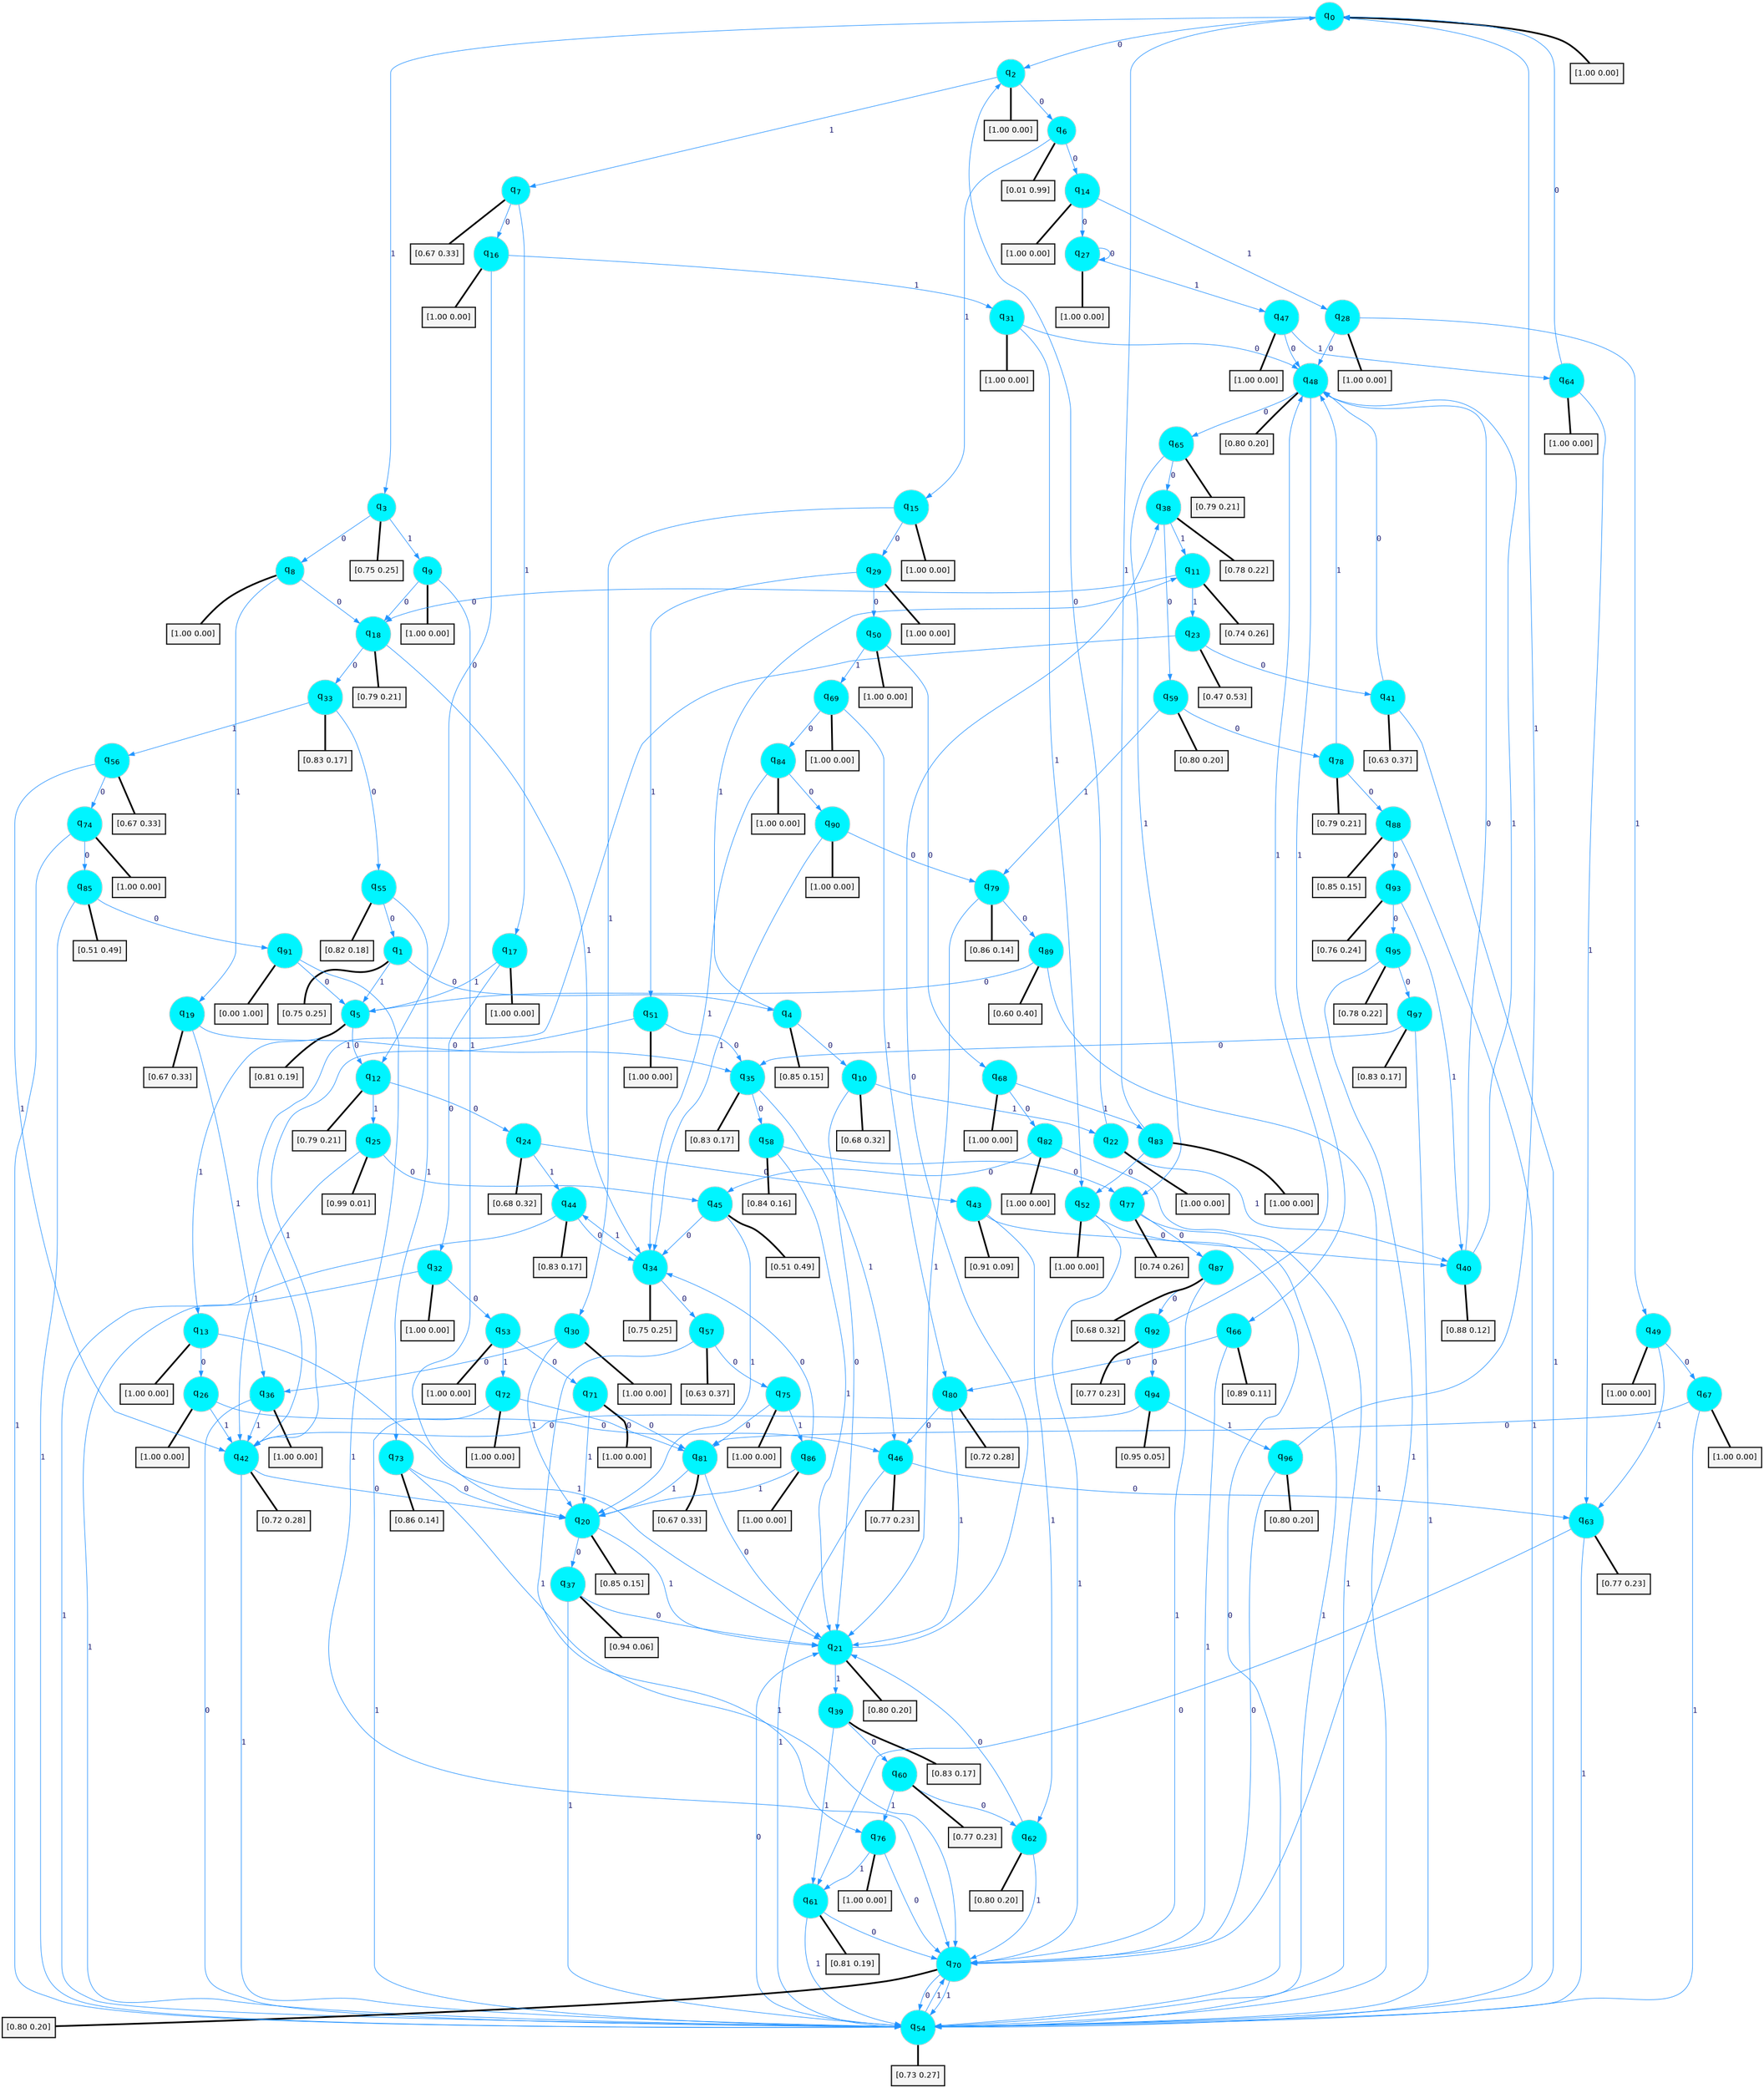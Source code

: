 digraph G {
graph [
bgcolor=transparent, dpi=300, rankdir=TD, size="40,25"];
node [
color=gray, fillcolor=turquoise1, fontcolor=black, fontname=Helvetica, fontsize=16, fontweight=bold, shape=circle, style=filled];
edge [
arrowsize=1, color=dodgerblue1, fontcolor=midnightblue, fontname=courier, fontweight=bold, penwidth=1, style=solid, weight=20];
0[label=<q<SUB>0</SUB>>];
1[label=<q<SUB>1</SUB>>];
2[label=<q<SUB>2</SUB>>];
3[label=<q<SUB>3</SUB>>];
4[label=<q<SUB>4</SUB>>];
5[label=<q<SUB>5</SUB>>];
6[label=<q<SUB>6</SUB>>];
7[label=<q<SUB>7</SUB>>];
8[label=<q<SUB>8</SUB>>];
9[label=<q<SUB>9</SUB>>];
10[label=<q<SUB>10</SUB>>];
11[label=<q<SUB>11</SUB>>];
12[label=<q<SUB>12</SUB>>];
13[label=<q<SUB>13</SUB>>];
14[label=<q<SUB>14</SUB>>];
15[label=<q<SUB>15</SUB>>];
16[label=<q<SUB>16</SUB>>];
17[label=<q<SUB>17</SUB>>];
18[label=<q<SUB>18</SUB>>];
19[label=<q<SUB>19</SUB>>];
20[label=<q<SUB>20</SUB>>];
21[label=<q<SUB>21</SUB>>];
22[label=<q<SUB>22</SUB>>];
23[label=<q<SUB>23</SUB>>];
24[label=<q<SUB>24</SUB>>];
25[label=<q<SUB>25</SUB>>];
26[label=<q<SUB>26</SUB>>];
27[label=<q<SUB>27</SUB>>];
28[label=<q<SUB>28</SUB>>];
29[label=<q<SUB>29</SUB>>];
30[label=<q<SUB>30</SUB>>];
31[label=<q<SUB>31</SUB>>];
32[label=<q<SUB>32</SUB>>];
33[label=<q<SUB>33</SUB>>];
34[label=<q<SUB>34</SUB>>];
35[label=<q<SUB>35</SUB>>];
36[label=<q<SUB>36</SUB>>];
37[label=<q<SUB>37</SUB>>];
38[label=<q<SUB>38</SUB>>];
39[label=<q<SUB>39</SUB>>];
40[label=<q<SUB>40</SUB>>];
41[label=<q<SUB>41</SUB>>];
42[label=<q<SUB>42</SUB>>];
43[label=<q<SUB>43</SUB>>];
44[label=<q<SUB>44</SUB>>];
45[label=<q<SUB>45</SUB>>];
46[label=<q<SUB>46</SUB>>];
47[label=<q<SUB>47</SUB>>];
48[label=<q<SUB>48</SUB>>];
49[label=<q<SUB>49</SUB>>];
50[label=<q<SUB>50</SUB>>];
51[label=<q<SUB>51</SUB>>];
52[label=<q<SUB>52</SUB>>];
53[label=<q<SUB>53</SUB>>];
54[label=<q<SUB>54</SUB>>];
55[label=<q<SUB>55</SUB>>];
56[label=<q<SUB>56</SUB>>];
57[label=<q<SUB>57</SUB>>];
58[label=<q<SUB>58</SUB>>];
59[label=<q<SUB>59</SUB>>];
60[label=<q<SUB>60</SUB>>];
61[label=<q<SUB>61</SUB>>];
62[label=<q<SUB>62</SUB>>];
63[label=<q<SUB>63</SUB>>];
64[label=<q<SUB>64</SUB>>];
65[label=<q<SUB>65</SUB>>];
66[label=<q<SUB>66</SUB>>];
67[label=<q<SUB>67</SUB>>];
68[label=<q<SUB>68</SUB>>];
69[label=<q<SUB>69</SUB>>];
70[label=<q<SUB>70</SUB>>];
71[label=<q<SUB>71</SUB>>];
72[label=<q<SUB>72</SUB>>];
73[label=<q<SUB>73</SUB>>];
74[label=<q<SUB>74</SUB>>];
75[label=<q<SUB>75</SUB>>];
76[label=<q<SUB>76</SUB>>];
77[label=<q<SUB>77</SUB>>];
78[label=<q<SUB>78</SUB>>];
79[label=<q<SUB>79</SUB>>];
80[label=<q<SUB>80</SUB>>];
81[label=<q<SUB>81</SUB>>];
82[label=<q<SUB>82</SUB>>];
83[label=<q<SUB>83</SUB>>];
84[label=<q<SUB>84</SUB>>];
85[label=<q<SUB>85</SUB>>];
86[label=<q<SUB>86</SUB>>];
87[label=<q<SUB>87</SUB>>];
88[label=<q<SUB>88</SUB>>];
89[label=<q<SUB>89</SUB>>];
90[label=<q<SUB>90</SUB>>];
91[label=<q<SUB>91</SUB>>];
92[label=<q<SUB>92</SUB>>];
93[label=<q<SUB>93</SUB>>];
94[label=<q<SUB>94</SUB>>];
95[label=<q<SUB>95</SUB>>];
96[label=<q<SUB>96</SUB>>];
97[label=<q<SUB>97</SUB>>];
98[label="[1.00 0.00]", shape=box,fontcolor=black, fontname=Helvetica, fontsize=14, penwidth=2, fillcolor=whitesmoke,color=black];
99[label="[0.75 0.25]", shape=box,fontcolor=black, fontname=Helvetica, fontsize=14, penwidth=2, fillcolor=whitesmoke,color=black];
100[label="[1.00 0.00]", shape=box,fontcolor=black, fontname=Helvetica, fontsize=14, penwidth=2, fillcolor=whitesmoke,color=black];
101[label="[0.75 0.25]", shape=box,fontcolor=black, fontname=Helvetica, fontsize=14, penwidth=2, fillcolor=whitesmoke,color=black];
102[label="[0.85 0.15]", shape=box,fontcolor=black, fontname=Helvetica, fontsize=14, penwidth=2, fillcolor=whitesmoke,color=black];
103[label="[0.81 0.19]", shape=box,fontcolor=black, fontname=Helvetica, fontsize=14, penwidth=2, fillcolor=whitesmoke,color=black];
104[label="[0.01 0.99]", shape=box,fontcolor=black, fontname=Helvetica, fontsize=14, penwidth=2, fillcolor=whitesmoke,color=black];
105[label="[0.67 0.33]", shape=box,fontcolor=black, fontname=Helvetica, fontsize=14, penwidth=2, fillcolor=whitesmoke,color=black];
106[label="[1.00 0.00]", shape=box,fontcolor=black, fontname=Helvetica, fontsize=14, penwidth=2, fillcolor=whitesmoke,color=black];
107[label="[1.00 0.00]", shape=box,fontcolor=black, fontname=Helvetica, fontsize=14, penwidth=2, fillcolor=whitesmoke,color=black];
108[label="[0.68 0.32]", shape=box,fontcolor=black, fontname=Helvetica, fontsize=14, penwidth=2, fillcolor=whitesmoke,color=black];
109[label="[0.74 0.26]", shape=box,fontcolor=black, fontname=Helvetica, fontsize=14, penwidth=2, fillcolor=whitesmoke,color=black];
110[label="[0.79 0.21]", shape=box,fontcolor=black, fontname=Helvetica, fontsize=14, penwidth=2, fillcolor=whitesmoke,color=black];
111[label="[1.00 0.00]", shape=box,fontcolor=black, fontname=Helvetica, fontsize=14, penwidth=2, fillcolor=whitesmoke,color=black];
112[label="[1.00 0.00]", shape=box,fontcolor=black, fontname=Helvetica, fontsize=14, penwidth=2, fillcolor=whitesmoke,color=black];
113[label="[1.00 0.00]", shape=box,fontcolor=black, fontname=Helvetica, fontsize=14, penwidth=2, fillcolor=whitesmoke,color=black];
114[label="[1.00 0.00]", shape=box,fontcolor=black, fontname=Helvetica, fontsize=14, penwidth=2, fillcolor=whitesmoke,color=black];
115[label="[1.00 0.00]", shape=box,fontcolor=black, fontname=Helvetica, fontsize=14, penwidth=2, fillcolor=whitesmoke,color=black];
116[label="[0.79 0.21]", shape=box,fontcolor=black, fontname=Helvetica, fontsize=14, penwidth=2, fillcolor=whitesmoke,color=black];
117[label="[0.67 0.33]", shape=box,fontcolor=black, fontname=Helvetica, fontsize=14, penwidth=2, fillcolor=whitesmoke,color=black];
118[label="[0.85 0.15]", shape=box,fontcolor=black, fontname=Helvetica, fontsize=14, penwidth=2, fillcolor=whitesmoke,color=black];
119[label="[0.80 0.20]", shape=box,fontcolor=black, fontname=Helvetica, fontsize=14, penwidth=2, fillcolor=whitesmoke,color=black];
120[label="[1.00 0.00]", shape=box,fontcolor=black, fontname=Helvetica, fontsize=14, penwidth=2, fillcolor=whitesmoke,color=black];
121[label="[0.47 0.53]", shape=box,fontcolor=black, fontname=Helvetica, fontsize=14, penwidth=2, fillcolor=whitesmoke,color=black];
122[label="[0.68 0.32]", shape=box,fontcolor=black, fontname=Helvetica, fontsize=14, penwidth=2, fillcolor=whitesmoke,color=black];
123[label="[0.99 0.01]", shape=box,fontcolor=black, fontname=Helvetica, fontsize=14, penwidth=2, fillcolor=whitesmoke,color=black];
124[label="[1.00 0.00]", shape=box,fontcolor=black, fontname=Helvetica, fontsize=14, penwidth=2, fillcolor=whitesmoke,color=black];
125[label="[1.00 0.00]", shape=box,fontcolor=black, fontname=Helvetica, fontsize=14, penwidth=2, fillcolor=whitesmoke,color=black];
126[label="[1.00 0.00]", shape=box,fontcolor=black, fontname=Helvetica, fontsize=14, penwidth=2, fillcolor=whitesmoke,color=black];
127[label="[1.00 0.00]", shape=box,fontcolor=black, fontname=Helvetica, fontsize=14, penwidth=2, fillcolor=whitesmoke,color=black];
128[label="[1.00 0.00]", shape=box,fontcolor=black, fontname=Helvetica, fontsize=14, penwidth=2, fillcolor=whitesmoke,color=black];
129[label="[1.00 0.00]", shape=box,fontcolor=black, fontname=Helvetica, fontsize=14, penwidth=2, fillcolor=whitesmoke,color=black];
130[label="[1.00 0.00]", shape=box,fontcolor=black, fontname=Helvetica, fontsize=14, penwidth=2, fillcolor=whitesmoke,color=black];
131[label="[0.83 0.17]", shape=box,fontcolor=black, fontname=Helvetica, fontsize=14, penwidth=2, fillcolor=whitesmoke,color=black];
132[label="[0.75 0.25]", shape=box,fontcolor=black, fontname=Helvetica, fontsize=14, penwidth=2, fillcolor=whitesmoke,color=black];
133[label="[0.83 0.17]", shape=box,fontcolor=black, fontname=Helvetica, fontsize=14, penwidth=2, fillcolor=whitesmoke,color=black];
134[label="[1.00 0.00]", shape=box,fontcolor=black, fontname=Helvetica, fontsize=14, penwidth=2, fillcolor=whitesmoke,color=black];
135[label="[0.94 0.06]", shape=box,fontcolor=black, fontname=Helvetica, fontsize=14, penwidth=2, fillcolor=whitesmoke,color=black];
136[label="[0.78 0.22]", shape=box,fontcolor=black, fontname=Helvetica, fontsize=14, penwidth=2, fillcolor=whitesmoke,color=black];
137[label="[0.83 0.17]", shape=box,fontcolor=black, fontname=Helvetica, fontsize=14, penwidth=2, fillcolor=whitesmoke,color=black];
138[label="[0.88 0.12]", shape=box,fontcolor=black, fontname=Helvetica, fontsize=14, penwidth=2, fillcolor=whitesmoke,color=black];
139[label="[0.63 0.37]", shape=box,fontcolor=black, fontname=Helvetica, fontsize=14, penwidth=2, fillcolor=whitesmoke,color=black];
140[label="[0.72 0.28]", shape=box,fontcolor=black, fontname=Helvetica, fontsize=14, penwidth=2, fillcolor=whitesmoke,color=black];
141[label="[0.91 0.09]", shape=box,fontcolor=black, fontname=Helvetica, fontsize=14, penwidth=2, fillcolor=whitesmoke,color=black];
142[label="[0.83 0.17]", shape=box,fontcolor=black, fontname=Helvetica, fontsize=14, penwidth=2, fillcolor=whitesmoke,color=black];
143[label="[0.51 0.49]", shape=box,fontcolor=black, fontname=Helvetica, fontsize=14, penwidth=2, fillcolor=whitesmoke,color=black];
144[label="[0.77 0.23]", shape=box,fontcolor=black, fontname=Helvetica, fontsize=14, penwidth=2, fillcolor=whitesmoke,color=black];
145[label="[1.00 0.00]", shape=box,fontcolor=black, fontname=Helvetica, fontsize=14, penwidth=2, fillcolor=whitesmoke,color=black];
146[label="[0.80 0.20]", shape=box,fontcolor=black, fontname=Helvetica, fontsize=14, penwidth=2, fillcolor=whitesmoke,color=black];
147[label="[1.00 0.00]", shape=box,fontcolor=black, fontname=Helvetica, fontsize=14, penwidth=2, fillcolor=whitesmoke,color=black];
148[label="[1.00 0.00]", shape=box,fontcolor=black, fontname=Helvetica, fontsize=14, penwidth=2, fillcolor=whitesmoke,color=black];
149[label="[1.00 0.00]", shape=box,fontcolor=black, fontname=Helvetica, fontsize=14, penwidth=2, fillcolor=whitesmoke,color=black];
150[label="[1.00 0.00]", shape=box,fontcolor=black, fontname=Helvetica, fontsize=14, penwidth=2, fillcolor=whitesmoke,color=black];
151[label="[1.00 0.00]", shape=box,fontcolor=black, fontname=Helvetica, fontsize=14, penwidth=2, fillcolor=whitesmoke,color=black];
152[label="[0.73 0.27]", shape=box,fontcolor=black, fontname=Helvetica, fontsize=14, penwidth=2, fillcolor=whitesmoke,color=black];
153[label="[0.82 0.18]", shape=box,fontcolor=black, fontname=Helvetica, fontsize=14, penwidth=2, fillcolor=whitesmoke,color=black];
154[label="[0.67 0.33]", shape=box,fontcolor=black, fontname=Helvetica, fontsize=14, penwidth=2, fillcolor=whitesmoke,color=black];
155[label="[0.63 0.37]", shape=box,fontcolor=black, fontname=Helvetica, fontsize=14, penwidth=2, fillcolor=whitesmoke,color=black];
156[label="[0.84 0.16]", shape=box,fontcolor=black, fontname=Helvetica, fontsize=14, penwidth=2, fillcolor=whitesmoke,color=black];
157[label="[0.80 0.20]", shape=box,fontcolor=black, fontname=Helvetica, fontsize=14, penwidth=2, fillcolor=whitesmoke,color=black];
158[label="[0.77 0.23]", shape=box,fontcolor=black, fontname=Helvetica, fontsize=14, penwidth=2, fillcolor=whitesmoke,color=black];
159[label="[0.81 0.19]", shape=box,fontcolor=black, fontname=Helvetica, fontsize=14, penwidth=2, fillcolor=whitesmoke,color=black];
160[label="[0.80 0.20]", shape=box,fontcolor=black, fontname=Helvetica, fontsize=14, penwidth=2, fillcolor=whitesmoke,color=black];
161[label="[0.77 0.23]", shape=box,fontcolor=black, fontname=Helvetica, fontsize=14, penwidth=2, fillcolor=whitesmoke,color=black];
162[label="[1.00 0.00]", shape=box,fontcolor=black, fontname=Helvetica, fontsize=14, penwidth=2, fillcolor=whitesmoke,color=black];
163[label="[0.79 0.21]", shape=box,fontcolor=black, fontname=Helvetica, fontsize=14, penwidth=2, fillcolor=whitesmoke,color=black];
164[label="[0.89 0.11]", shape=box,fontcolor=black, fontname=Helvetica, fontsize=14, penwidth=2, fillcolor=whitesmoke,color=black];
165[label="[1.00 0.00]", shape=box,fontcolor=black, fontname=Helvetica, fontsize=14, penwidth=2, fillcolor=whitesmoke,color=black];
166[label="[1.00 0.00]", shape=box,fontcolor=black, fontname=Helvetica, fontsize=14, penwidth=2, fillcolor=whitesmoke,color=black];
167[label="[1.00 0.00]", shape=box,fontcolor=black, fontname=Helvetica, fontsize=14, penwidth=2, fillcolor=whitesmoke,color=black];
168[label="[0.80 0.20]", shape=box,fontcolor=black, fontname=Helvetica, fontsize=14, penwidth=2, fillcolor=whitesmoke,color=black];
169[label="[1.00 0.00]", shape=box,fontcolor=black, fontname=Helvetica, fontsize=14, penwidth=2, fillcolor=whitesmoke,color=black];
170[label="[1.00 0.00]", shape=box,fontcolor=black, fontname=Helvetica, fontsize=14, penwidth=2, fillcolor=whitesmoke,color=black];
171[label="[0.86 0.14]", shape=box,fontcolor=black, fontname=Helvetica, fontsize=14, penwidth=2, fillcolor=whitesmoke,color=black];
172[label="[1.00 0.00]", shape=box,fontcolor=black, fontname=Helvetica, fontsize=14, penwidth=2, fillcolor=whitesmoke,color=black];
173[label="[1.00 0.00]", shape=box,fontcolor=black, fontname=Helvetica, fontsize=14, penwidth=2, fillcolor=whitesmoke,color=black];
174[label="[1.00 0.00]", shape=box,fontcolor=black, fontname=Helvetica, fontsize=14, penwidth=2, fillcolor=whitesmoke,color=black];
175[label="[0.74 0.26]", shape=box,fontcolor=black, fontname=Helvetica, fontsize=14, penwidth=2, fillcolor=whitesmoke,color=black];
176[label="[0.79 0.21]", shape=box,fontcolor=black, fontname=Helvetica, fontsize=14, penwidth=2, fillcolor=whitesmoke,color=black];
177[label="[0.86 0.14]", shape=box,fontcolor=black, fontname=Helvetica, fontsize=14, penwidth=2, fillcolor=whitesmoke,color=black];
178[label="[0.72 0.28]", shape=box,fontcolor=black, fontname=Helvetica, fontsize=14, penwidth=2, fillcolor=whitesmoke,color=black];
179[label="[0.67 0.33]", shape=box,fontcolor=black, fontname=Helvetica, fontsize=14, penwidth=2, fillcolor=whitesmoke,color=black];
180[label="[1.00 0.00]", shape=box,fontcolor=black, fontname=Helvetica, fontsize=14, penwidth=2, fillcolor=whitesmoke,color=black];
181[label="[1.00 0.00]", shape=box,fontcolor=black, fontname=Helvetica, fontsize=14, penwidth=2, fillcolor=whitesmoke,color=black];
182[label="[1.00 0.00]", shape=box,fontcolor=black, fontname=Helvetica, fontsize=14, penwidth=2, fillcolor=whitesmoke,color=black];
183[label="[0.51 0.49]", shape=box,fontcolor=black, fontname=Helvetica, fontsize=14, penwidth=2, fillcolor=whitesmoke,color=black];
184[label="[1.00 0.00]", shape=box,fontcolor=black, fontname=Helvetica, fontsize=14, penwidth=2, fillcolor=whitesmoke,color=black];
185[label="[0.68 0.32]", shape=box,fontcolor=black, fontname=Helvetica, fontsize=14, penwidth=2, fillcolor=whitesmoke,color=black];
186[label="[0.85 0.15]", shape=box,fontcolor=black, fontname=Helvetica, fontsize=14, penwidth=2, fillcolor=whitesmoke,color=black];
187[label="[0.60 0.40]", shape=box,fontcolor=black, fontname=Helvetica, fontsize=14, penwidth=2, fillcolor=whitesmoke,color=black];
188[label="[1.00 0.00]", shape=box,fontcolor=black, fontname=Helvetica, fontsize=14, penwidth=2, fillcolor=whitesmoke,color=black];
189[label="[0.00 1.00]", shape=box,fontcolor=black, fontname=Helvetica, fontsize=14, penwidth=2, fillcolor=whitesmoke,color=black];
190[label="[0.77 0.23]", shape=box,fontcolor=black, fontname=Helvetica, fontsize=14, penwidth=2, fillcolor=whitesmoke,color=black];
191[label="[0.76 0.24]", shape=box,fontcolor=black, fontname=Helvetica, fontsize=14, penwidth=2, fillcolor=whitesmoke,color=black];
192[label="[0.95 0.05]", shape=box,fontcolor=black, fontname=Helvetica, fontsize=14, penwidth=2, fillcolor=whitesmoke,color=black];
193[label="[0.78 0.22]", shape=box,fontcolor=black, fontname=Helvetica, fontsize=14, penwidth=2, fillcolor=whitesmoke,color=black];
194[label="[0.80 0.20]", shape=box,fontcolor=black, fontname=Helvetica, fontsize=14, penwidth=2, fillcolor=whitesmoke,color=black];
195[label="[0.83 0.17]", shape=box,fontcolor=black, fontname=Helvetica, fontsize=14, penwidth=2, fillcolor=whitesmoke,color=black];
0->2 [label=0];
0->3 [label=1];
0->98 [arrowhead=none, penwidth=3,color=black];
1->4 [label=0];
1->5 [label=1];
1->99 [arrowhead=none, penwidth=3,color=black];
2->6 [label=0];
2->7 [label=1];
2->100 [arrowhead=none, penwidth=3,color=black];
3->8 [label=0];
3->9 [label=1];
3->101 [arrowhead=none, penwidth=3,color=black];
4->10 [label=0];
4->11 [label=1];
4->102 [arrowhead=none, penwidth=3,color=black];
5->12 [label=0];
5->13 [label=1];
5->103 [arrowhead=none, penwidth=3,color=black];
6->14 [label=0];
6->15 [label=1];
6->104 [arrowhead=none, penwidth=3,color=black];
7->16 [label=0];
7->17 [label=1];
7->105 [arrowhead=none, penwidth=3,color=black];
8->18 [label=0];
8->19 [label=1];
8->106 [arrowhead=none, penwidth=3,color=black];
9->18 [label=0];
9->20 [label=1];
9->107 [arrowhead=none, penwidth=3,color=black];
10->21 [label=0];
10->22 [label=1];
10->108 [arrowhead=none, penwidth=3,color=black];
11->18 [label=0];
11->23 [label=1];
11->109 [arrowhead=none, penwidth=3,color=black];
12->24 [label=0];
12->25 [label=1];
12->110 [arrowhead=none, penwidth=3,color=black];
13->26 [label=0];
13->21 [label=1];
13->111 [arrowhead=none, penwidth=3,color=black];
14->27 [label=0];
14->28 [label=1];
14->112 [arrowhead=none, penwidth=3,color=black];
15->29 [label=0];
15->30 [label=1];
15->113 [arrowhead=none, penwidth=3,color=black];
16->12 [label=0];
16->31 [label=1];
16->114 [arrowhead=none, penwidth=3,color=black];
17->32 [label=0];
17->5 [label=1];
17->115 [arrowhead=none, penwidth=3,color=black];
18->33 [label=0];
18->34 [label=1];
18->116 [arrowhead=none, penwidth=3,color=black];
19->35 [label=0];
19->36 [label=1];
19->117 [arrowhead=none, penwidth=3,color=black];
20->37 [label=0];
20->21 [label=1];
20->118 [arrowhead=none, penwidth=3,color=black];
21->38 [label=0];
21->39 [label=1];
21->119 [arrowhead=none, penwidth=3,color=black];
22->2 [label=0];
22->40 [label=1];
22->120 [arrowhead=none, penwidth=3,color=black];
23->41 [label=0];
23->42 [label=1];
23->121 [arrowhead=none, penwidth=3,color=black];
24->43 [label=0];
24->44 [label=1];
24->122 [arrowhead=none, penwidth=3,color=black];
25->45 [label=0];
25->42 [label=1];
25->123 [arrowhead=none, penwidth=3,color=black];
26->46 [label=0];
26->42 [label=1];
26->124 [arrowhead=none, penwidth=3,color=black];
27->27 [label=0];
27->47 [label=1];
27->125 [arrowhead=none, penwidth=3,color=black];
28->48 [label=0];
28->49 [label=1];
28->126 [arrowhead=none, penwidth=3,color=black];
29->50 [label=0];
29->51 [label=1];
29->127 [arrowhead=none, penwidth=3,color=black];
30->36 [label=0];
30->20 [label=1];
30->128 [arrowhead=none, penwidth=3,color=black];
31->48 [label=0];
31->52 [label=1];
31->129 [arrowhead=none, penwidth=3,color=black];
32->53 [label=0];
32->54 [label=1];
32->130 [arrowhead=none, penwidth=3,color=black];
33->55 [label=0];
33->56 [label=1];
33->131 [arrowhead=none, penwidth=3,color=black];
34->57 [label=0];
34->44 [label=1];
34->132 [arrowhead=none, penwidth=3,color=black];
35->58 [label=0];
35->46 [label=1];
35->133 [arrowhead=none, penwidth=3,color=black];
36->54 [label=0];
36->42 [label=1];
36->134 [arrowhead=none, penwidth=3,color=black];
37->21 [label=0];
37->54 [label=1];
37->135 [arrowhead=none, penwidth=3,color=black];
38->59 [label=0];
38->11 [label=1];
38->136 [arrowhead=none, penwidth=3,color=black];
39->60 [label=0];
39->61 [label=1];
39->137 [arrowhead=none, penwidth=3,color=black];
40->48 [label=0];
40->48 [label=1];
40->138 [arrowhead=none, penwidth=3,color=black];
41->48 [label=0];
41->54 [label=1];
41->139 [arrowhead=none, penwidth=3,color=black];
42->20 [label=0];
42->54 [label=1];
42->140 [arrowhead=none, penwidth=3,color=black];
43->40 [label=0];
43->62 [label=1];
43->141 [arrowhead=none, penwidth=3,color=black];
44->34 [label=0];
44->54 [label=1];
44->142 [arrowhead=none, penwidth=3,color=black];
45->34 [label=0];
45->20 [label=1];
45->143 [arrowhead=none, penwidth=3,color=black];
46->63 [label=0];
46->54 [label=1];
46->144 [arrowhead=none, penwidth=3,color=black];
47->48 [label=0];
47->64 [label=1];
47->145 [arrowhead=none, penwidth=3,color=black];
48->65 [label=0];
48->66 [label=1];
48->146 [arrowhead=none, penwidth=3,color=black];
49->67 [label=0];
49->63 [label=1];
49->147 [arrowhead=none, penwidth=3,color=black];
50->68 [label=0];
50->69 [label=1];
50->148 [arrowhead=none, penwidth=3,color=black];
51->35 [label=0];
51->42 [label=1];
51->149 [arrowhead=none, penwidth=3,color=black];
52->54 [label=0];
52->70 [label=1];
52->150 [arrowhead=none, penwidth=3,color=black];
53->71 [label=0];
53->72 [label=1];
53->151 [arrowhead=none, penwidth=3,color=black];
54->21 [label=0];
54->70 [label=1];
54->152 [arrowhead=none, penwidth=3,color=black];
55->1 [label=0];
55->73 [label=1];
55->153 [arrowhead=none, penwidth=3,color=black];
56->74 [label=0];
56->42 [label=1];
56->154 [arrowhead=none, penwidth=3,color=black];
57->75 [label=0];
57->76 [label=1];
57->155 [arrowhead=none, penwidth=3,color=black];
58->77 [label=0];
58->21 [label=1];
58->156 [arrowhead=none, penwidth=3,color=black];
59->78 [label=0];
59->79 [label=1];
59->157 [arrowhead=none, penwidth=3,color=black];
60->62 [label=0];
60->76 [label=1];
60->158 [arrowhead=none, penwidth=3,color=black];
61->70 [label=0];
61->54 [label=1];
61->159 [arrowhead=none, penwidth=3,color=black];
62->21 [label=0];
62->70 [label=1];
62->160 [arrowhead=none, penwidth=3,color=black];
63->61 [label=0];
63->54 [label=1];
63->161 [arrowhead=none, penwidth=3,color=black];
64->0 [label=0];
64->63 [label=1];
64->162 [arrowhead=none, penwidth=3,color=black];
65->38 [label=0];
65->77 [label=1];
65->163 [arrowhead=none, penwidth=3,color=black];
66->80 [label=0];
66->70 [label=1];
66->164 [arrowhead=none, penwidth=3,color=black];
67->81 [label=0];
67->54 [label=1];
67->165 [arrowhead=none, penwidth=3,color=black];
68->82 [label=0];
68->83 [label=1];
68->166 [arrowhead=none, penwidth=3,color=black];
69->84 [label=0];
69->80 [label=1];
69->167 [arrowhead=none, penwidth=3,color=black];
70->54 [label=0];
70->54 [label=1];
70->168 [arrowhead=none, penwidth=3,color=black];
71->81 [label=0];
71->20 [label=1];
71->169 [arrowhead=none, penwidth=3,color=black];
72->81 [label=0];
72->54 [label=1];
72->170 [arrowhead=none, penwidth=3,color=black];
73->20 [label=0];
73->70 [label=1];
73->171 [arrowhead=none, penwidth=3,color=black];
74->85 [label=0];
74->54 [label=1];
74->172 [arrowhead=none, penwidth=3,color=black];
75->81 [label=0];
75->86 [label=1];
75->173 [arrowhead=none, penwidth=3,color=black];
76->70 [label=0];
76->61 [label=1];
76->174 [arrowhead=none, penwidth=3,color=black];
77->87 [label=0];
77->54 [label=1];
77->175 [arrowhead=none, penwidth=3,color=black];
78->88 [label=0];
78->48 [label=1];
78->176 [arrowhead=none, penwidth=3,color=black];
79->89 [label=0];
79->21 [label=1];
79->177 [arrowhead=none, penwidth=3,color=black];
80->46 [label=0];
80->21 [label=1];
80->178 [arrowhead=none, penwidth=3,color=black];
81->21 [label=0];
81->20 [label=1];
81->179 [arrowhead=none, penwidth=3,color=black];
82->45 [label=0];
82->54 [label=1];
82->180 [arrowhead=none, penwidth=3,color=black];
83->52 [label=0];
83->0 [label=1];
83->181 [arrowhead=none, penwidth=3,color=black];
84->90 [label=0];
84->34 [label=1];
84->182 [arrowhead=none, penwidth=3,color=black];
85->91 [label=0];
85->54 [label=1];
85->183 [arrowhead=none, penwidth=3,color=black];
86->34 [label=0];
86->20 [label=1];
86->184 [arrowhead=none, penwidth=3,color=black];
87->92 [label=0];
87->70 [label=1];
87->185 [arrowhead=none, penwidth=3,color=black];
88->93 [label=0];
88->54 [label=1];
88->186 [arrowhead=none, penwidth=3,color=black];
89->5 [label=0];
89->54 [label=1];
89->187 [arrowhead=none, penwidth=3,color=black];
90->79 [label=0];
90->34 [label=1];
90->188 [arrowhead=none, penwidth=3,color=black];
91->5 [label=0];
91->70 [label=1];
91->189 [arrowhead=none, penwidth=3,color=black];
92->94 [label=0];
92->48 [label=1];
92->190 [arrowhead=none, penwidth=3,color=black];
93->95 [label=0];
93->40 [label=1];
93->191 [arrowhead=none, penwidth=3,color=black];
94->42 [label=0];
94->96 [label=1];
94->192 [arrowhead=none, penwidth=3,color=black];
95->97 [label=0];
95->70 [label=1];
95->193 [arrowhead=none, penwidth=3,color=black];
96->70 [label=0];
96->0 [label=1];
96->194 [arrowhead=none, penwidth=3,color=black];
97->35 [label=0];
97->54 [label=1];
97->195 [arrowhead=none, penwidth=3,color=black];
}
